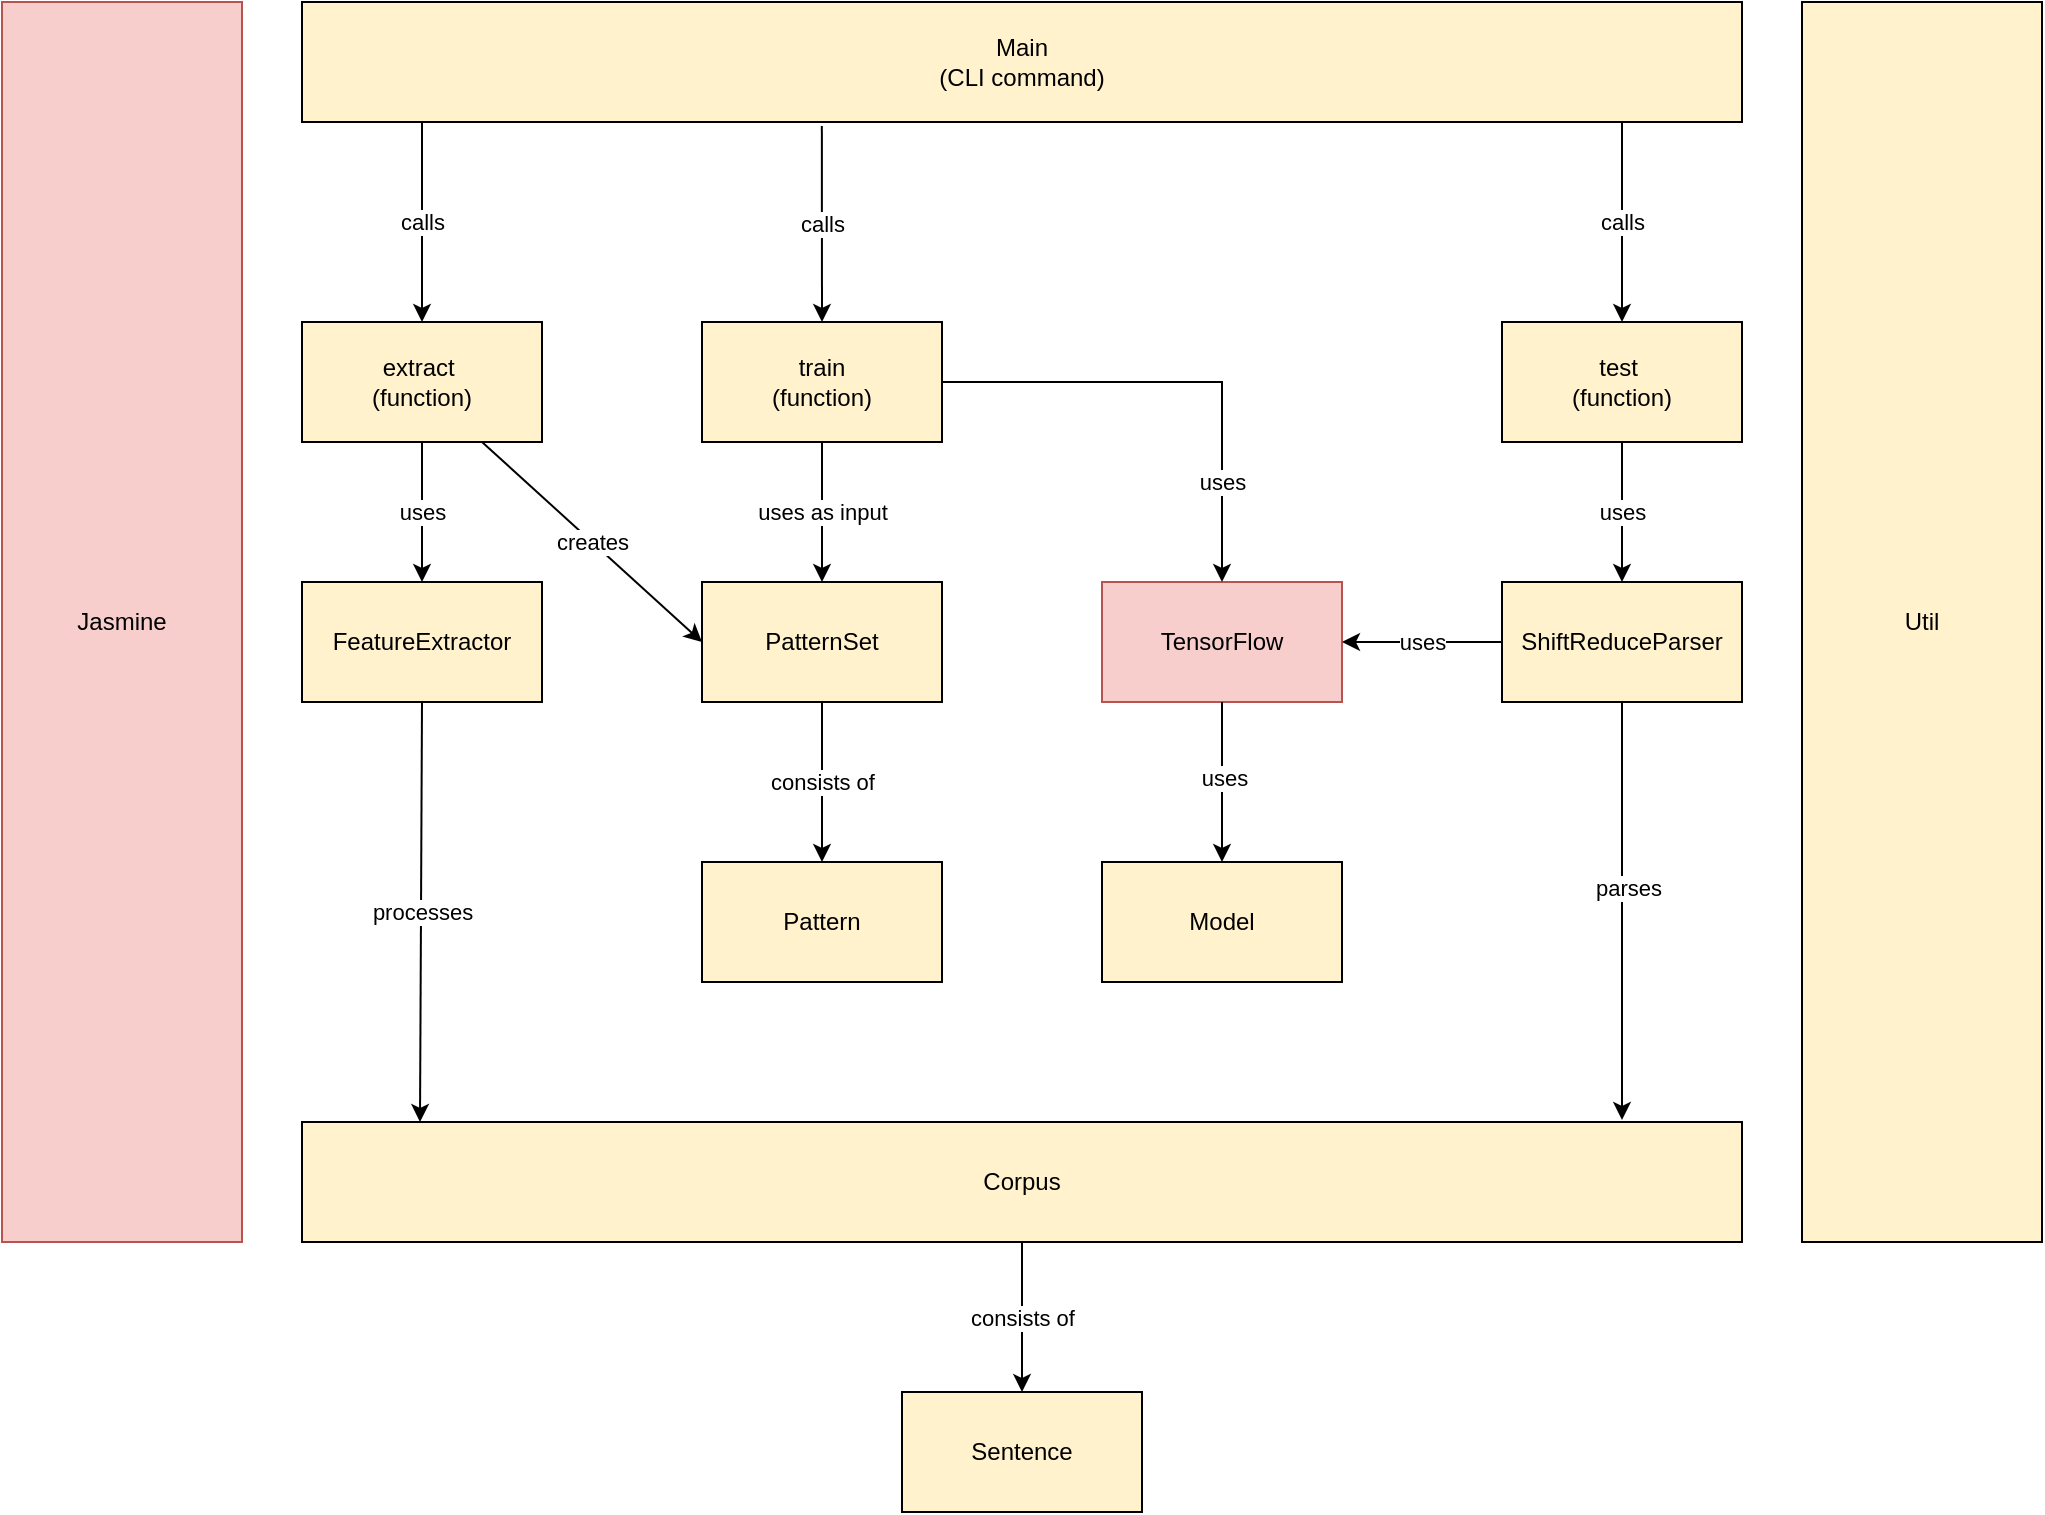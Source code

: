 <mxfile version="24.8.0">
  <diagram name="Pagina-1" id="XTqQkl7SHf6Ahee2CCK-">
    <mxGraphModel grid="1" page="1" gridSize="10" guides="1" tooltips="1" connect="1" arrows="1" fold="1" pageScale="1" pageWidth="827" pageHeight="1169" math="0" shadow="0">
      <root>
        <mxCell id="0" />
        <mxCell id="1" parent="0" />
        <mxCell id="3Fy0jwaexQoBit0WIPIK-46" value="uses" style="edgeStyle=orthogonalEdgeStyle;rounded=0;orthogonalLoop=1;jettySize=auto;html=1;exitX=0.5;exitY=1;exitDx=0;exitDy=0;entryX=0.5;entryY=0;entryDx=0;entryDy=0;fillColor=#FFF2CC;" edge="1" parent="1" source="3Fy0jwaexQoBit0WIPIK-34" target="3Fy0jwaexQoBit0WIPIK-31">
          <mxGeometry relative="1" as="geometry">
            <mxPoint x="90" y="360" as="targetPoint" />
          </mxGeometry>
        </mxCell>
        <mxCell id="3Fy0jwaexQoBit0WIPIK-31" value="FeatureExtractor" style="rounded=0;whiteSpace=wrap;html=1;fillColor=#FFF2CC;" vertex="1" parent="1">
          <mxGeometry x="130" y="370" width="120" height="60" as="geometry" />
        </mxCell>
        <mxCell id="3Fy0jwaexQoBit0WIPIK-32" value="Corpus" style="rounded=0;whiteSpace=wrap;html=1;fillColor=#FFF2CC;" vertex="1" parent="1">
          <mxGeometry x="130" y="640" width="720" height="60" as="geometry" />
        </mxCell>
        <mxCell id="3Fy0jwaexQoBit0WIPIK-33" value="Sentence" style="rounded=0;whiteSpace=wrap;html=1;fillColor=#FFF2CC;" vertex="1" parent="1">
          <mxGeometry x="430" y="775" width="120" height="60" as="geometry" />
        </mxCell>
        <mxCell id="3Fy0jwaexQoBit0WIPIK-34" value="extract&amp;nbsp;&lt;div&gt;&lt;span style=&quot;background-color: initial;&quot;&gt;(function)&lt;/span&gt;&lt;br&gt;&lt;/div&gt;" style="rounded=0;whiteSpace=wrap;html=1;fillColor=#FFF2CC;" vertex="1" parent="1">
          <mxGeometry x="130" y="240" width="120" height="60" as="geometry" />
        </mxCell>
        <mxCell id="3Fy0jwaexQoBit0WIPIK-53" value="uses as input" style="edgeStyle=orthogonalEdgeStyle;rounded=0;orthogonalLoop=1;jettySize=auto;html=1;exitX=0.5;exitY=1;exitDx=0;exitDy=0;entryX=0.5;entryY=0;entryDx=0;entryDy=0;fillColor=#FFF2CC;" edge="1" parent="1" source="3Fy0jwaexQoBit0WIPIK-35" target="3Fy0jwaexQoBit0WIPIK-38">
          <mxGeometry relative="1" as="geometry" />
        </mxCell>
        <mxCell id="3Fy0jwaexQoBit0WIPIK-35" value="train&lt;div&gt;(function)&lt;/div&gt;" style="rounded=0;whiteSpace=wrap;html=1;fillColor=#FFF2CC;" vertex="1" parent="1">
          <mxGeometry x="330" y="240" width="120" height="60" as="geometry" />
        </mxCell>
        <mxCell id="3Fy0jwaexQoBit0WIPIK-36" value="test&amp;nbsp;&lt;div&gt;(function)&lt;/div&gt;" style="rounded=0;whiteSpace=wrap;html=1;fillColor=#FFF2CC;" vertex="1" parent="1">
          <mxGeometry x="730" y="240" width="120" height="60" as="geometry" />
        </mxCell>
        <mxCell id="3Fy0jwaexQoBit0WIPIK-37" value="Main&lt;div&gt;(CLI command)&lt;/div&gt;" style="rounded=0;whiteSpace=wrap;html=1;fillColor=#FFF2CC;" vertex="1" parent="1">
          <mxGeometry x="130" y="80" width="720" height="60" as="geometry" />
        </mxCell>
        <mxCell id="3Fy0jwaexQoBit0WIPIK-38" value="PatternSet" style="rounded=0;whiteSpace=wrap;html=1;fillColor=#FFF2CC;" vertex="1" parent="1">
          <mxGeometry x="330" y="370" width="120" height="60" as="geometry" />
        </mxCell>
        <mxCell id="3Fy0jwaexQoBit0WIPIK-57" value="consists of" style="edgeStyle=orthogonalEdgeStyle;rounded=0;orthogonalLoop=1;jettySize=auto;html=1;entryX=0.5;entryY=0;entryDx=0;entryDy=0;exitX=0.5;exitY=1;exitDx=0;exitDy=0;fillColor=#FFF2CC;" edge="1" parent="1" source="3Fy0jwaexQoBit0WIPIK-38" target="3Fy0jwaexQoBit0WIPIK-39">
          <mxGeometry relative="1" as="geometry">
            <mxPoint x="320" y="480" as="sourcePoint" />
          </mxGeometry>
        </mxCell>
        <mxCell id="3Fy0jwaexQoBit0WIPIK-39" value="Pattern" style="rounded=0;whiteSpace=wrap;html=1;fillColor=#FFF2CC;" vertex="1" parent="1">
          <mxGeometry x="330" y="510" width="120" height="60" as="geometry" />
        </mxCell>
        <mxCell id="3Fy0jwaexQoBit0WIPIK-40" value="ShiftReduceParser" style="rounded=0;whiteSpace=wrap;html=1;fillColor=#FFF2CC;" vertex="1" parent="1">
          <mxGeometry x="730" y="370" width="120" height="60" as="geometry" />
        </mxCell>
        <mxCell id="3Fy0jwaexQoBit0WIPIK-41" value="calls" style="endArrow=classic;html=1;rounded=0;entryX=0.5;entryY=0;entryDx=0;entryDy=0;exitX=0.361;exitY=1.033;exitDx=0;exitDy=0;exitPerimeter=0;fillColor=#FFF2CC;" edge="1" parent="1" source="3Fy0jwaexQoBit0WIPIK-37" target="3Fy0jwaexQoBit0WIPIK-35">
          <mxGeometry width="50" height="50" relative="1" as="geometry">
            <mxPoint x="390" y="480" as="sourcePoint" />
            <mxPoint x="440" y="430" as="targetPoint" />
          </mxGeometry>
        </mxCell>
        <mxCell id="3Fy0jwaexQoBit0WIPIK-42" value="calls" style="endArrow=classic;html=1;rounded=0;entryX=0.5;entryY=0;entryDx=0;entryDy=0;fillColor=#FFF2CC;" edge="1" parent="1" target="3Fy0jwaexQoBit0WIPIK-36">
          <mxGeometry width="50" height="50" relative="1" as="geometry">
            <mxPoint x="790" y="140" as="sourcePoint" />
            <mxPoint x="400" y="250" as="targetPoint" />
          </mxGeometry>
        </mxCell>
        <mxCell id="3Fy0jwaexQoBit0WIPIK-43" value="calls" style="endArrow=classic;html=1;rounded=0;entryX=0.5;entryY=0;entryDx=0;entryDy=0;fillColor=#FFF2CC;" edge="1" parent="1" target="3Fy0jwaexQoBit0WIPIK-34">
          <mxGeometry width="50" height="50" relative="1" as="geometry">
            <mxPoint x="190" y="140" as="sourcePoint" />
            <mxPoint x="410" y="260" as="targetPoint" />
          </mxGeometry>
        </mxCell>
        <mxCell id="3Fy0jwaexQoBit0WIPIK-47" value="processes" style="endArrow=classic;html=1;rounded=0;exitX=0.5;exitY=1;exitDx=0;exitDy=0;fillColor=#FFF2CC;" edge="1" parent="1" source="3Fy0jwaexQoBit0WIPIK-31">
          <mxGeometry width="50" height="50" relative="1" as="geometry">
            <mxPoint x="390" y="480" as="sourcePoint" />
            <mxPoint x="189" y="640" as="targetPoint" />
          </mxGeometry>
        </mxCell>
        <mxCell id="3Fy0jwaexQoBit0WIPIK-48" value="consists of" style="endArrow=classic;html=1;rounded=0;entryX=0.5;entryY=0;entryDx=0;entryDy=0;exitX=0.5;exitY=1;exitDx=0;exitDy=0;fillColor=#FFF2CC;" edge="1" parent="1" source="3Fy0jwaexQoBit0WIPIK-32" target="3Fy0jwaexQoBit0WIPIK-33">
          <mxGeometry x="0.013" width="50" height="50" relative="1" as="geometry">
            <mxPoint x="390" y="705" as="sourcePoint" />
            <mxPoint x="440" y="485" as="targetPoint" />
            <mxPoint as="offset" />
          </mxGeometry>
        </mxCell>
        <mxCell id="3Fy0jwaexQoBit0WIPIK-50" value="" style="endArrow=classic;html=1;rounded=0;exitX=0.5;exitY=1;exitDx=0;exitDy=0;fillColor=#FFF2CC;" edge="1" parent="1" source="3Fy0jwaexQoBit0WIPIK-40">
          <mxGeometry width="50" height="50" relative="1" as="geometry">
            <mxPoint x="390" y="480" as="sourcePoint" />
            <mxPoint x="790" y="639" as="targetPoint" />
            <Array as="points" />
          </mxGeometry>
        </mxCell>
        <mxCell id="3Fy0jwaexQoBit0WIPIK-51" value="parses" style="edgeLabel;html=1;align=center;verticalAlign=middle;resizable=0;points=[];fillColor=#FFF2CC;" connectable="0" vertex="1" parent="3Fy0jwaexQoBit0WIPIK-50">
          <mxGeometry x="-0.11" y="3" relative="1" as="geometry">
            <mxPoint as="offset" />
          </mxGeometry>
        </mxCell>
        <mxCell id="3Fy0jwaexQoBit0WIPIK-54" value="TensorFlow" style="rounded=0;whiteSpace=wrap;html=1;fillColor=#f8cecc;strokeColor=#b85450;" vertex="1" parent="1">
          <mxGeometry x="530" y="370" width="120" height="60" as="geometry" />
        </mxCell>
        <mxCell id="3Fy0jwaexQoBit0WIPIK-55" value="uses" style="endArrow=classic;html=1;rounded=0;exitX=1;exitY=0.5;exitDx=0;exitDy=0;entryX=0.5;entryY=0;entryDx=0;entryDy=0;fillColor=#FFF2CC;" edge="1" parent="1" source="3Fy0jwaexQoBit0WIPIK-35" target="3Fy0jwaexQoBit0WIPIK-54">
          <mxGeometry x="0.583" width="50" height="50" relative="1" as="geometry">
            <mxPoint x="390" y="480" as="sourcePoint" />
            <mxPoint x="440" y="430" as="targetPoint" />
            <Array as="points">
              <mxPoint x="590" y="270" />
            </Array>
            <mxPoint as="offset" />
          </mxGeometry>
        </mxCell>
        <mxCell id="3Fy0jwaexQoBit0WIPIK-61" value="uses" style="endArrow=classic;html=1;rounded=0;entryX=1;entryY=0.5;entryDx=0;entryDy=0;exitX=0;exitY=0.5;exitDx=0;exitDy=0;fillColor=#FFF2CC;" edge="1" parent="1" source="3Fy0jwaexQoBit0WIPIK-40" target="3Fy0jwaexQoBit0WIPIK-54">
          <mxGeometry width="50" height="50" relative="1" as="geometry">
            <mxPoint x="390" y="480" as="sourcePoint" />
            <mxPoint x="440" y="430" as="targetPoint" />
          </mxGeometry>
        </mxCell>
        <mxCell id="3Fy0jwaexQoBit0WIPIK-62" value="creates" style="endArrow=classic;html=1;rounded=0;exitX=0.75;exitY=1;exitDx=0;exitDy=0;entryX=0;entryY=0.5;entryDx=0;entryDy=0;fillColor=#FFF2CC;" edge="1" parent="1" source="3Fy0jwaexQoBit0WIPIK-34" target="3Fy0jwaexQoBit0WIPIK-38">
          <mxGeometry width="50" height="50" relative="1" as="geometry">
            <mxPoint x="390" y="480" as="sourcePoint" />
            <mxPoint x="440" y="430" as="targetPoint" />
          </mxGeometry>
        </mxCell>
        <mxCell id="3Fy0jwaexQoBit0WIPIK-63" value="uses" style="endArrow=classic;html=1;rounded=0;exitX=0.5;exitY=1;exitDx=0;exitDy=0;entryX=0.5;entryY=0;entryDx=0;entryDy=0;fillColor=#FFF2CC;" edge="1" parent="1" source="3Fy0jwaexQoBit0WIPIK-36" target="3Fy0jwaexQoBit0WIPIK-40">
          <mxGeometry width="50" height="50" relative="1" as="geometry">
            <mxPoint x="390" y="480" as="sourcePoint" />
            <mxPoint x="440" y="430" as="targetPoint" />
          </mxGeometry>
        </mxCell>
        <mxCell id="3Fy0jwaexQoBit0WIPIK-66" value="" style="endArrow=classic;html=1;rounded=0;exitX=0.5;exitY=1;exitDx=0;exitDy=0;fillColor=#FFF2CC;" edge="1" parent="1" source="3Fy0jwaexQoBit0WIPIK-54" target="3Fy0jwaexQoBit0WIPIK-68">
          <mxGeometry width="50" height="50" relative="1" as="geometry">
            <mxPoint x="390" y="480" as="sourcePoint" />
            <mxPoint x="785.5" y="600" as="targetPoint" />
          </mxGeometry>
        </mxCell>
        <mxCell id="3Fy0jwaexQoBit0WIPIK-67" value="uses" style="edgeLabel;html=1;align=center;verticalAlign=middle;resizable=0;points=[];fillColor=#FFF2CC;" connectable="0" vertex="1" parent="3Fy0jwaexQoBit0WIPIK-66">
          <mxGeometry x="-0.05" y="1" relative="1" as="geometry">
            <mxPoint as="offset" />
          </mxGeometry>
        </mxCell>
        <mxCell id="3Fy0jwaexQoBit0WIPIK-68" value="Model" style="rounded=0;whiteSpace=wrap;html=1;fillColor=#FFF2CC;" vertex="1" parent="1">
          <mxGeometry x="530" y="510" width="120" height="60" as="geometry" />
        </mxCell>
        <mxCell id="3Fy0jwaexQoBit0WIPIK-69" value="Util" style="rounded=0;whiteSpace=wrap;html=1;fillColor=#FFF2CC;" vertex="1" parent="1">
          <mxGeometry x="880" y="80" width="120" height="620" as="geometry" />
        </mxCell>
        <mxCell id="3Fy0jwaexQoBit0WIPIK-70" value="Jasmine" style="rounded=0;whiteSpace=wrap;html=1;fillColor=#f8cecc;strokeColor=#b85450;" vertex="1" parent="1">
          <mxGeometry x="-20" y="80" width="120" height="620" as="geometry" />
        </mxCell>
      </root>
    </mxGraphModel>
  </diagram>
</mxfile>
